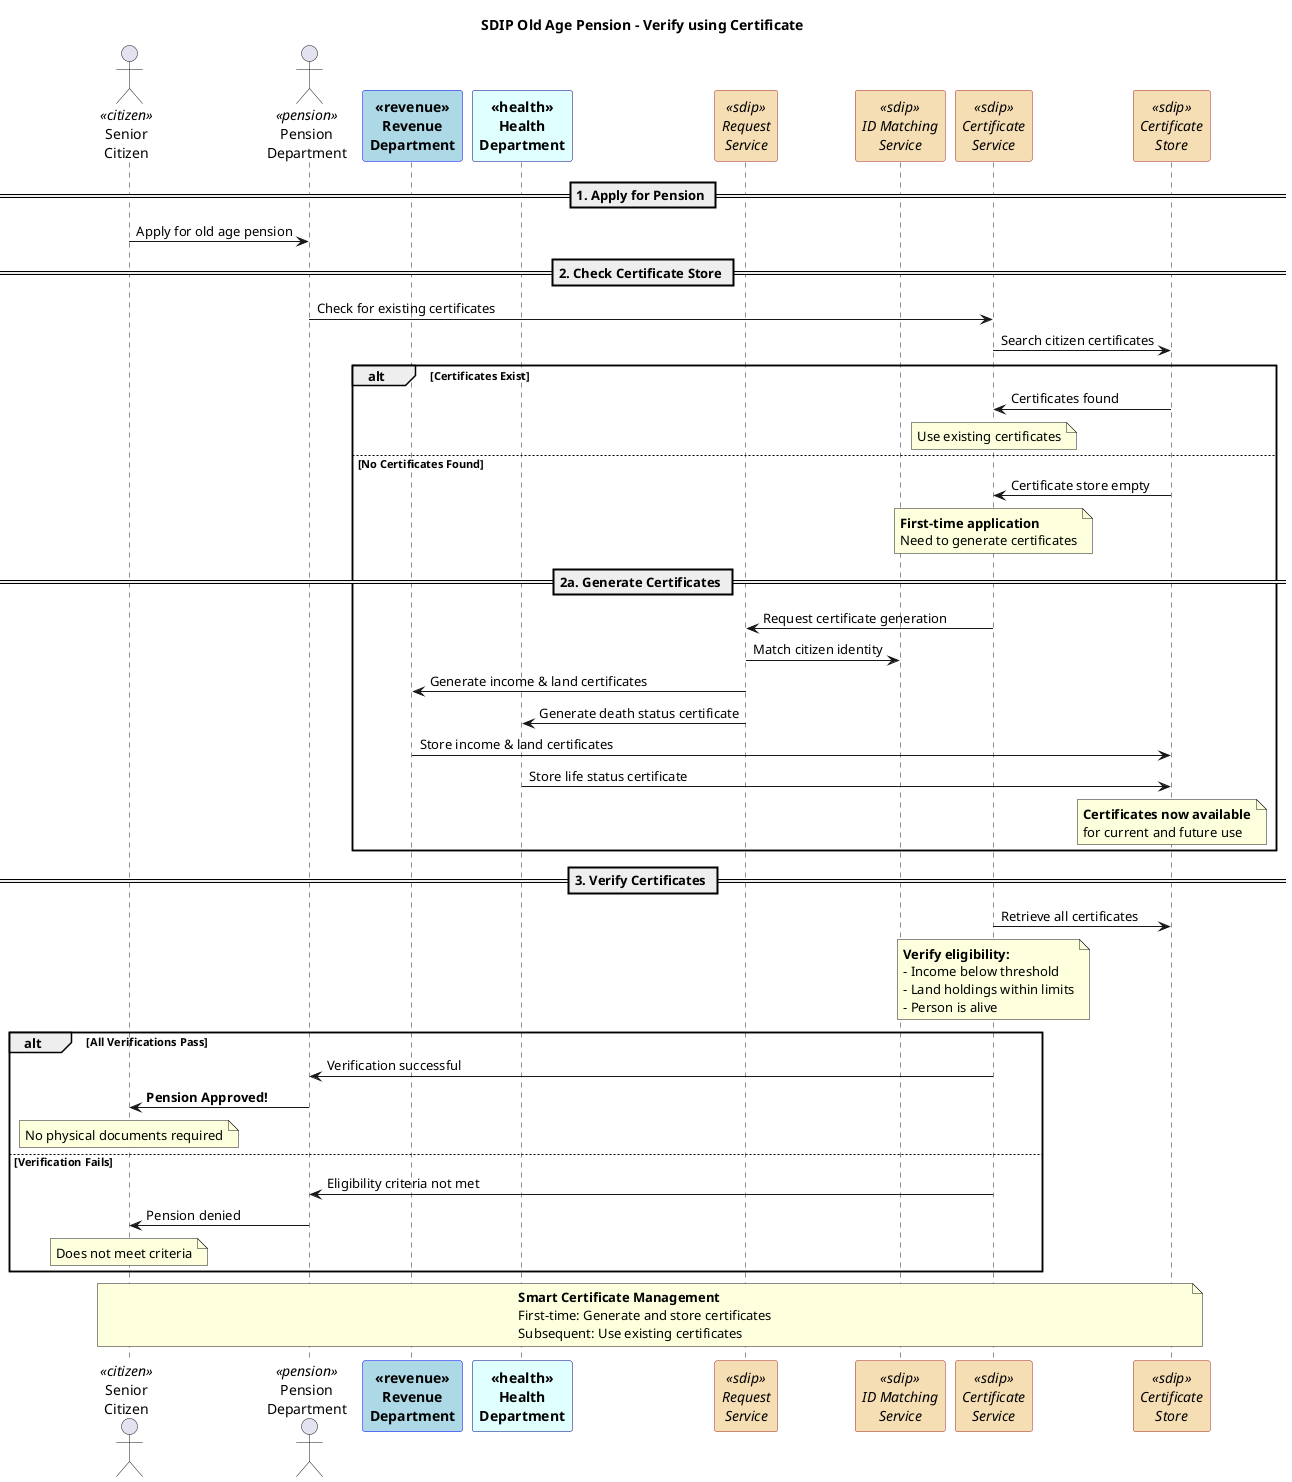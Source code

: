 @startuml
title SDIP Old Age Pension - Verify using Certificate

skinparam participant {
    BackgroundColor<<revenue>> lightblue
    BorderColor<<revenue>> blue
    FontStyle<<revenue>> bold
}

skinparam participant {
    BackgroundColor<<health>> lightcyan
    BorderColor<<health>> darkblue
    FontStyle<<health>> bold
}

skinparam participant {
    BackgroundColor<<pension>> lightgreen
    BorderColor<<pension>> green
    FontStyle<<pension>> bold
}

skinparam participant {
    BackgroundColor<<citizen>> lightyellow
    BorderColor<<citizen>> orange
    FontStyle<<citizen>> bold
}

skinparam participant {
    BackgroundColor<<sdip>> wheat
    BorderColor<<sdip>> brown
    FontStyle<<sdip>> italic
}

actor Citizen as "Senior\nCitizen" <<citizen>>
actor PensionDept as "Pension\nDepartment" <<pension>>
participant RevenueDept as "Revenue\nDepartment" <<revenue>>
participant HealthDept as "Health\nDepartment" <<health>>
participant RequestService as "Request\nService" <<sdip>>
participant IDMatchingService as "ID Matching\nService" <<sdip>>
participant CertificateService as "Certificate\nService" <<sdip>>
participant CertificateStore as "Certificate\nStore" <<sdip>>

== 1. Apply for Pension ==
Citizen -> PensionDept: Apply for old age pension

== 2. Check Certificate Store ==
PensionDept -> CertificateService: Check for existing certificates
CertificateService -> CertificateStore: Search citizen certificates

alt Certificates Exist
    CertificateStore -> CertificateService: Certificates found
    note over CertificateService: Use existing certificates
else No Certificates Found
    CertificateStore -> CertificateService: Certificate store empty
    note over CertificateService: **First-time application**\nNeed to generate certificates
    
    == 2a. Generate Certificates ==
    CertificateService -> RequestService: Request certificate generation
    RequestService -> IDMatchingService: Match citizen identity
    RequestService -> RevenueDept: Generate income & land certificates
    RequestService -> HealthDept: Generate death status certificate
    
    RevenueDept -> CertificateStore: Store income & land certificates
    HealthDept -> CertificateStore: Store life status certificate
    note over CertificateStore: **Certificates now available**\nfor current and future use
end

== 3. Verify Certificates ==
CertificateService -> CertificateStore: Retrieve all certificates
note over CertificateService: **Verify eligibility:**\n- Income below threshold\n- Land holdings within limits\n- Person is alive

alt All Verifications Pass
    CertificateService -> PensionDept: Verification successful
    PensionDept -> Citizen: **Pension Approved!**
    note over Citizen: No physical documents required
else Verification Fails
    CertificateService -> PensionDept: Eligibility criteria not met
    PensionDept -> Citizen: Pension denied
    note over Citizen: Does not meet criteria
end

note over Citizen, CertificateStore: **Smart Certificate Management**\nFirst-time: Generate and store certificates\nSubsequent: Use existing certificates

@enduml